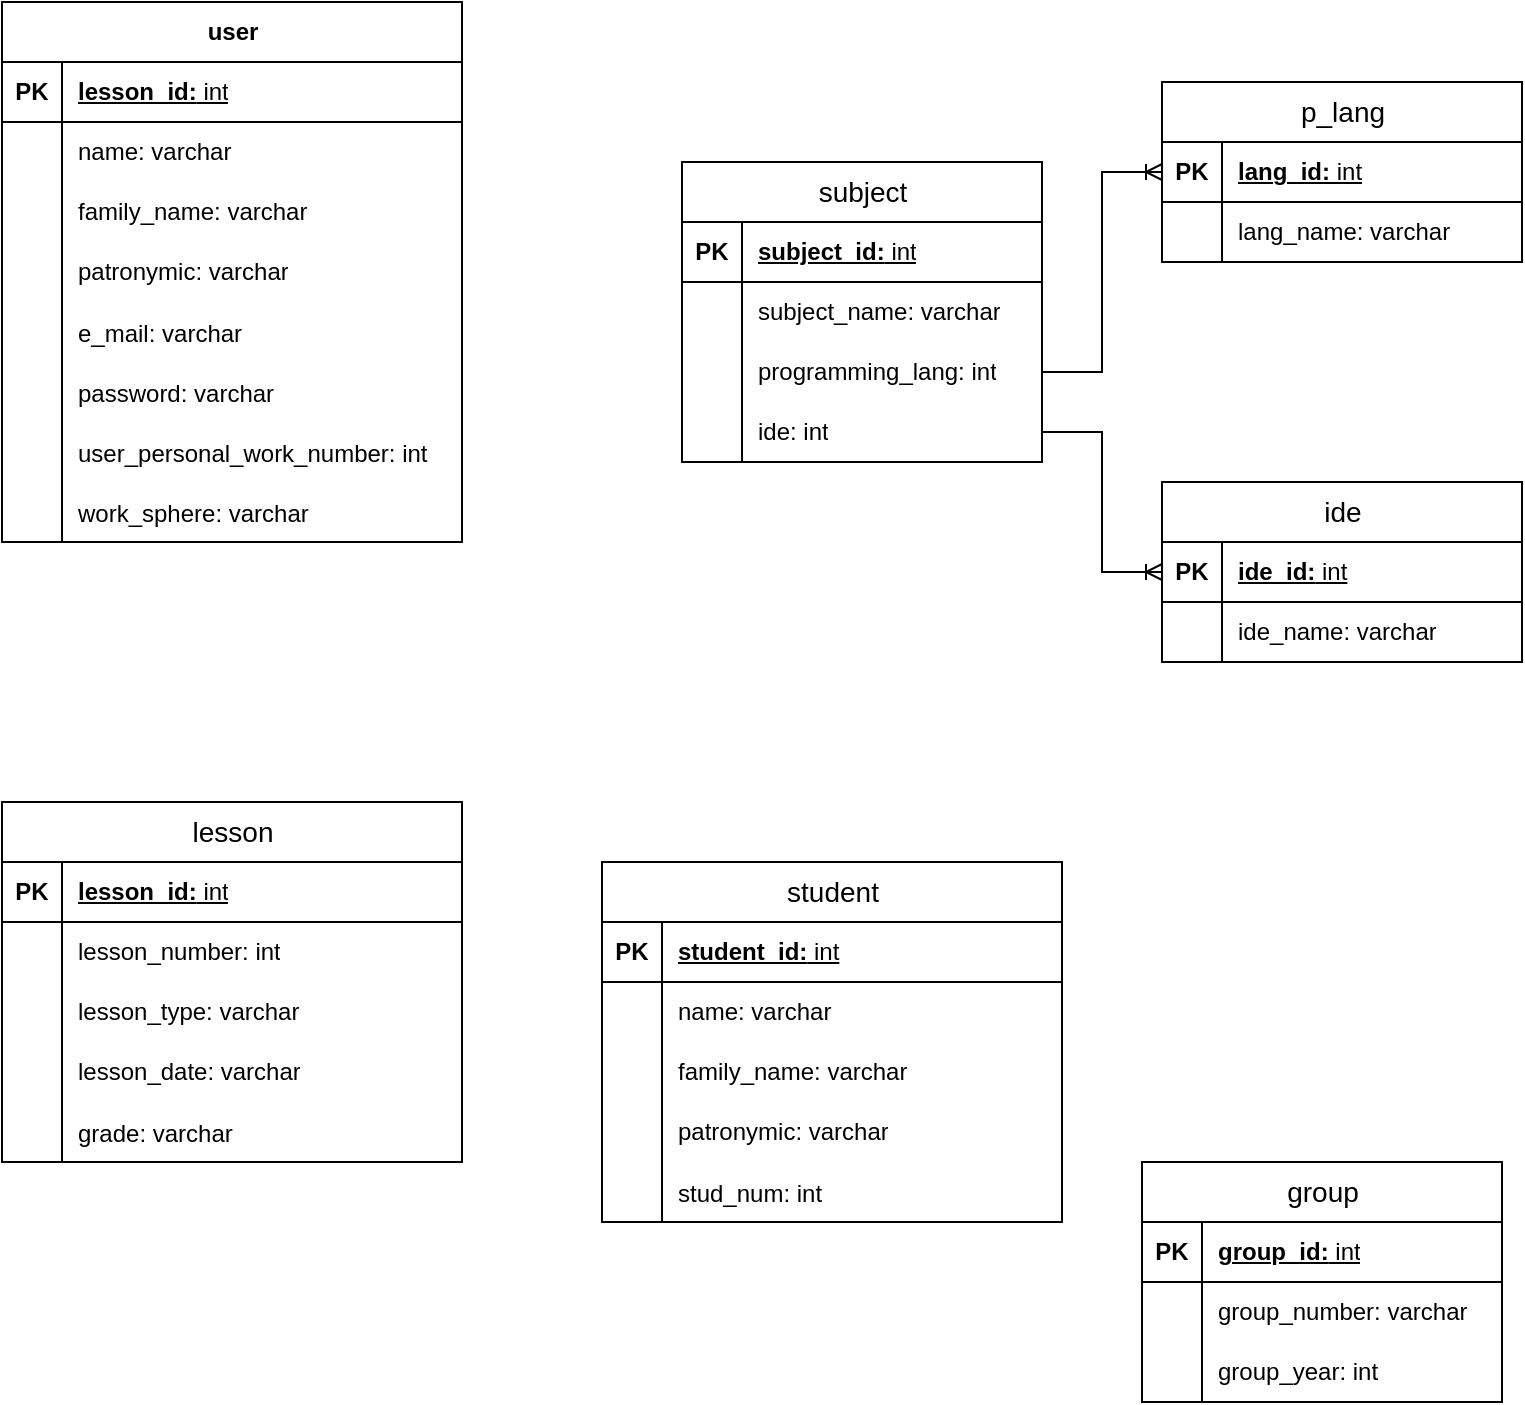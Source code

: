 <mxfile version="24.0.1" type="github">
  <diagram name="Страница — 1" id="qgbSFmbBmmUbS6zOG3lB">
    <mxGraphModel dx="1426" dy="793" grid="1" gridSize="10" guides="1" tooltips="1" connect="1" arrows="1" fold="1" page="1" pageScale="1" pageWidth="827" pageHeight="1169" math="0" shadow="0">
      <root>
        <mxCell id="0" />
        <mxCell id="1" parent="0" />
        <mxCell id="FLi0dFL7LAgXSfLZFpnG-70" value="" style="edgeStyle=entityRelationEdgeStyle;fontSize=12;html=1;endArrow=ERoneToMany;rounded=0;" edge="1" parent="1" source="FLi0dFL7LAgXSfLZFpnG-113" target="FLi0dFL7LAgXSfLZFpnG-129">
          <mxGeometry width="100" height="100" relative="1" as="geometry">
            <mxPoint x="630" y="940" as="sourcePoint" />
            <mxPoint x="716" y="985" as="targetPoint" />
            <Array as="points">
              <mxPoint x="636" y="790" />
            </Array>
          </mxGeometry>
        </mxCell>
        <mxCell id="FLi0dFL7LAgXSfLZFpnG-73" value="" style="edgeStyle=entityRelationEdgeStyle;fontSize=12;html=1;endArrow=ERoneToMany;rounded=0;" edge="1" parent="1" source="FLi0dFL7LAgXSfLZFpnG-110" target="FLi0dFL7LAgXSfLZFpnG-116">
          <mxGeometry width="100" height="100" relative="1" as="geometry">
            <mxPoint x="530" y="850" as="sourcePoint" />
            <mxPoint x="630" y="885" as="targetPoint" />
            <Array as="points">
              <mxPoint x="530" y="650" />
              <mxPoint x="530" y="640" />
            </Array>
          </mxGeometry>
        </mxCell>
        <mxCell id="FLi0dFL7LAgXSfLZFpnG-74" value="user" style="shape=table;startSize=30;container=1;collapsible=1;childLayout=tableLayout;fixedRows=1;rowLines=0;fontStyle=1;align=center;resizeLast=1;html=1;" vertex="1" parent="1">
          <mxGeometry x="40" y="40" width="230" height="270" as="geometry" />
        </mxCell>
        <mxCell id="FLi0dFL7LAgXSfLZFpnG-75" value="" style="shape=tableRow;horizontal=0;startSize=0;swimlaneHead=0;swimlaneBody=0;fillColor=none;collapsible=0;dropTarget=0;points=[[0,0.5],[1,0.5]];portConstraint=eastwest;top=0;left=0;right=0;bottom=1;" vertex="1" parent="FLi0dFL7LAgXSfLZFpnG-74">
          <mxGeometry y="30" width="230" height="30" as="geometry" />
        </mxCell>
        <mxCell id="FLi0dFL7LAgXSfLZFpnG-76" value="PK" style="shape=partialRectangle;connectable=0;fillColor=none;top=0;left=0;bottom=0;right=0;fontStyle=1;overflow=hidden;whiteSpace=wrap;html=1;" vertex="1" parent="FLi0dFL7LAgXSfLZFpnG-75">
          <mxGeometry width="30" height="30" as="geometry">
            <mxRectangle width="30" height="30" as="alternateBounds" />
          </mxGeometry>
        </mxCell>
        <mxCell id="FLi0dFL7LAgXSfLZFpnG-77" value="&lt;div style=&quot;font-weight: 400; text-wrap: nowrap;&quot;&gt;&lt;div&gt;&lt;span style=&quot;font-weight: 700; text-wrap: wrap;&quot;&gt;lesson_id:&lt;/span&gt;&amp;nbsp;int&lt;/div&gt;&lt;/div&gt;" style="shape=partialRectangle;connectable=0;fillColor=none;top=0;left=0;bottom=0;right=0;align=left;spacingLeft=6;fontStyle=5;overflow=hidden;whiteSpace=wrap;html=1;" vertex="1" parent="FLi0dFL7LAgXSfLZFpnG-75">
          <mxGeometry x="30" width="200" height="30" as="geometry">
            <mxRectangle width="200" height="30" as="alternateBounds" />
          </mxGeometry>
        </mxCell>
        <mxCell id="FLi0dFL7LAgXSfLZFpnG-78" value="" style="shape=tableRow;horizontal=0;startSize=0;swimlaneHead=0;swimlaneBody=0;fillColor=none;collapsible=0;dropTarget=0;points=[[0,0.5],[1,0.5]];portConstraint=eastwest;top=0;left=0;right=0;bottom=0;" vertex="1" parent="FLi0dFL7LAgXSfLZFpnG-74">
          <mxGeometry y="60" width="230" height="30" as="geometry" />
        </mxCell>
        <mxCell id="FLi0dFL7LAgXSfLZFpnG-79" value="" style="shape=partialRectangle;connectable=0;fillColor=none;top=0;left=0;bottom=0;right=0;editable=1;overflow=hidden;whiteSpace=wrap;html=1;" vertex="1" parent="FLi0dFL7LAgXSfLZFpnG-78">
          <mxGeometry width="30" height="30" as="geometry">
            <mxRectangle width="30" height="30" as="alternateBounds" />
          </mxGeometry>
        </mxCell>
        <mxCell id="FLi0dFL7LAgXSfLZFpnG-80" value="&lt;div style=&quot;text-wrap: nowrap;&quot;&gt;&lt;span style=&quot;text-wrap: wrap;&quot;&gt;name: varchar&lt;/span&gt;&lt;/div&gt;" style="shape=partialRectangle;connectable=0;fillColor=none;top=0;left=0;bottom=0;right=0;align=left;spacingLeft=6;overflow=hidden;whiteSpace=wrap;html=1;" vertex="1" parent="FLi0dFL7LAgXSfLZFpnG-78">
          <mxGeometry x="30" width="200" height="30" as="geometry">
            <mxRectangle width="200" height="30" as="alternateBounds" />
          </mxGeometry>
        </mxCell>
        <mxCell id="FLi0dFL7LAgXSfLZFpnG-81" value="" style="shape=tableRow;horizontal=0;startSize=0;swimlaneHead=0;swimlaneBody=0;fillColor=none;collapsible=0;dropTarget=0;points=[[0,0.5],[1,0.5]];portConstraint=eastwest;top=0;left=0;right=0;bottom=0;" vertex="1" parent="FLi0dFL7LAgXSfLZFpnG-74">
          <mxGeometry y="90" width="230" height="30" as="geometry" />
        </mxCell>
        <mxCell id="FLi0dFL7LAgXSfLZFpnG-82" value="" style="shape=partialRectangle;connectable=0;fillColor=none;top=0;left=0;bottom=0;right=0;editable=1;overflow=hidden;whiteSpace=wrap;html=1;" vertex="1" parent="FLi0dFL7LAgXSfLZFpnG-81">
          <mxGeometry width="30" height="30" as="geometry">
            <mxRectangle width="30" height="30" as="alternateBounds" />
          </mxGeometry>
        </mxCell>
        <mxCell id="FLi0dFL7LAgXSfLZFpnG-83" value="&lt;div style=&quot;text-wrap: nowrap;&quot;&gt;&lt;span style=&quot;text-wrap: wrap; background-color: initial;&quot;&gt;family_name: varchar&lt;/span&gt;&lt;/div&gt;" style="shape=partialRectangle;connectable=0;fillColor=none;top=0;left=0;bottom=0;right=0;align=left;spacingLeft=6;overflow=hidden;whiteSpace=wrap;html=1;" vertex="1" parent="FLi0dFL7LAgXSfLZFpnG-81">
          <mxGeometry x="30" width="200" height="30" as="geometry">
            <mxRectangle width="200" height="30" as="alternateBounds" />
          </mxGeometry>
        </mxCell>
        <mxCell id="FLi0dFL7LAgXSfLZFpnG-84" value="" style="shape=tableRow;horizontal=0;startSize=0;swimlaneHead=0;swimlaneBody=0;fillColor=none;collapsible=0;dropTarget=0;points=[[0,0.5],[1,0.5]];portConstraint=eastwest;top=0;left=0;right=0;bottom=0;" vertex="1" parent="FLi0dFL7LAgXSfLZFpnG-74">
          <mxGeometry y="120" width="230" height="30" as="geometry" />
        </mxCell>
        <mxCell id="FLi0dFL7LAgXSfLZFpnG-85" value="" style="shape=partialRectangle;connectable=0;fillColor=none;top=0;left=0;bottom=0;right=0;editable=1;overflow=hidden;whiteSpace=wrap;html=1;" vertex="1" parent="FLi0dFL7LAgXSfLZFpnG-84">
          <mxGeometry width="30" height="30" as="geometry">
            <mxRectangle width="30" height="30" as="alternateBounds" />
          </mxGeometry>
        </mxCell>
        <mxCell id="FLi0dFL7LAgXSfLZFpnG-86" value="&lt;div style=&quot;text-wrap: nowrap;&quot;&gt;&lt;span style=&quot;text-wrap: wrap; background-color: initial;&quot;&gt;patronymic: varchar&lt;/span&gt;&lt;/div&gt;" style="shape=partialRectangle;connectable=0;fillColor=none;top=0;left=0;bottom=0;right=0;align=left;spacingLeft=6;overflow=hidden;whiteSpace=wrap;html=1;" vertex="1" parent="FLi0dFL7LAgXSfLZFpnG-84">
          <mxGeometry x="30" width="200" height="30" as="geometry">
            <mxRectangle width="200" height="30" as="alternateBounds" />
          </mxGeometry>
        </mxCell>
        <mxCell id="FLi0dFL7LAgXSfLZFpnG-91" value="" style="shape=tableRow;horizontal=0;startSize=0;swimlaneHead=0;swimlaneBody=0;fillColor=none;collapsible=0;dropTarget=0;points=[[0,0.5],[1,0.5]];portConstraint=eastwest;top=0;left=0;right=0;bottom=0;" vertex="1" parent="FLi0dFL7LAgXSfLZFpnG-74">
          <mxGeometry y="150" width="230" height="30" as="geometry" />
        </mxCell>
        <mxCell id="FLi0dFL7LAgXSfLZFpnG-92" value="" style="shape=partialRectangle;connectable=0;fillColor=none;top=0;left=0;bottom=0;right=0;editable=1;overflow=hidden;" vertex="1" parent="FLi0dFL7LAgXSfLZFpnG-91">
          <mxGeometry width="30" height="30" as="geometry">
            <mxRectangle width="30" height="30" as="alternateBounds" />
          </mxGeometry>
        </mxCell>
        <mxCell id="FLi0dFL7LAgXSfLZFpnG-93" value="e_mail: varchar" style="shape=partialRectangle;connectable=0;fillColor=none;top=0;left=0;bottom=0;right=0;align=left;spacingLeft=6;overflow=hidden;" vertex="1" parent="FLi0dFL7LAgXSfLZFpnG-91">
          <mxGeometry x="30" width="200" height="30" as="geometry">
            <mxRectangle width="200" height="30" as="alternateBounds" />
          </mxGeometry>
        </mxCell>
        <mxCell id="FLi0dFL7LAgXSfLZFpnG-94" value="" style="shape=tableRow;horizontal=0;startSize=0;swimlaneHead=0;swimlaneBody=0;fillColor=none;collapsible=0;dropTarget=0;points=[[0,0.5],[1,0.5]];portConstraint=eastwest;top=0;left=0;right=0;bottom=0;" vertex="1" parent="FLi0dFL7LAgXSfLZFpnG-74">
          <mxGeometry y="180" width="230" height="30" as="geometry" />
        </mxCell>
        <mxCell id="FLi0dFL7LAgXSfLZFpnG-95" value="" style="shape=partialRectangle;connectable=0;fillColor=none;top=0;left=0;bottom=0;right=0;editable=1;overflow=hidden;" vertex="1" parent="FLi0dFL7LAgXSfLZFpnG-94">
          <mxGeometry width="30" height="30" as="geometry">
            <mxRectangle width="30" height="30" as="alternateBounds" />
          </mxGeometry>
        </mxCell>
        <mxCell id="FLi0dFL7LAgXSfLZFpnG-96" value="password: varchar" style="shape=partialRectangle;connectable=0;fillColor=none;top=0;left=0;bottom=0;right=0;align=left;spacingLeft=6;overflow=hidden;" vertex="1" parent="FLi0dFL7LAgXSfLZFpnG-94">
          <mxGeometry x="30" width="200" height="30" as="geometry">
            <mxRectangle width="200" height="30" as="alternateBounds" />
          </mxGeometry>
        </mxCell>
        <mxCell id="FLi0dFL7LAgXSfLZFpnG-97" value="" style="shape=tableRow;horizontal=0;startSize=0;swimlaneHead=0;swimlaneBody=0;fillColor=none;collapsible=0;dropTarget=0;points=[[0,0.5],[1,0.5]];portConstraint=eastwest;top=0;left=0;right=0;bottom=0;" vertex="1" parent="FLi0dFL7LAgXSfLZFpnG-74">
          <mxGeometry y="210" width="230" height="30" as="geometry" />
        </mxCell>
        <mxCell id="FLi0dFL7LAgXSfLZFpnG-98" value="" style="shape=partialRectangle;connectable=0;fillColor=none;top=0;left=0;bottom=0;right=0;editable=1;overflow=hidden;" vertex="1" parent="FLi0dFL7LAgXSfLZFpnG-97">
          <mxGeometry width="30" height="30" as="geometry">
            <mxRectangle width="30" height="30" as="alternateBounds" />
          </mxGeometry>
        </mxCell>
        <mxCell id="FLi0dFL7LAgXSfLZFpnG-99" value="user_personal_work_number: int" style="shape=partialRectangle;connectable=0;fillColor=none;top=0;left=0;bottom=0;right=0;align=left;spacingLeft=6;overflow=hidden;" vertex="1" parent="FLi0dFL7LAgXSfLZFpnG-97">
          <mxGeometry x="30" width="200" height="30" as="geometry">
            <mxRectangle width="200" height="30" as="alternateBounds" />
          </mxGeometry>
        </mxCell>
        <mxCell id="FLi0dFL7LAgXSfLZFpnG-100" value="" style="shape=tableRow;horizontal=0;startSize=0;swimlaneHead=0;swimlaneBody=0;fillColor=none;collapsible=0;dropTarget=0;points=[[0,0.5],[1,0.5]];portConstraint=eastwest;top=0;left=0;right=0;bottom=0;" vertex="1" parent="FLi0dFL7LAgXSfLZFpnG-74">
          <mxGeometry y="240" width="230" height="30" as="geometry" />
        </mxCell>
        <mxCell id="FLi0dFL7LAgXSfLZFpnG-101" value="" style="shape=partialRectangle;connectable=0;fillColor=none;top=0;left=0;bottom=0;right=0;editable=1;overflow=hidden;" vertex="1" parent="FLi0dFL7LAgXSfLZFpnG-100">
          <mxGeometry width="30" height="30" as="geometry">
            <mxRectangle width="30" height="30" as="alternateBounds" />
          </mxGeometry>
        </mxCell>
        <mxCell id="FLi0dFL7LAgXSfLZFpnG-102" value="work_sphere: varchar" style="shape=partialRectangle;connectable=0;fillColor=none;top=0;left=0;bottom=0;right=0;align=left;spacingLeft=6;overflow=hidden;" vertex="1" parent="FLi0dFL7LAgXSfLZFpnG-100">
          <mxGeometry x="30" width="200" height="30" as="geometry">
            <mxRectangle width="200" height="30" as="alternateBounds" />
          </mxGeometry>
        </mxCell>
        <mxCell id="FLi0dFL7LAgXSfLZFpnG-103" value="&lt;span style=&quot;font-size: 14px; font-weight: 400; text-wrap: wrap;&quot;&gt;subject&lt;/span&gt;" style="shape=table;startSize=30;container=1;collapsible=1;childLayout=tableLayout;fixedRows=1;rowLines=0;fontStyle=1;align=center;resizeLast=1;html=1;" vertex="1" parent="1">
          <mxGeometry x="380" y="120" width="180" height="150" as="geometry" />
        </mxCell>
        <mxCell id="FLi0dFL7LAgXSfLZFpnG-104" value="" style="shape=tableRow;horizontal=0;startSize=0;swimlaneHead=0;swimlaneBody=0;fillColor=none;collapsible=0;dropTarget=0;points=[[0,0.5],[1,0.5]];portConstraint=eastwest;top=0;left=0;right=0;bottom=1;" vertex="1" parent="FLi0dFL7LAgXSfLZFpnG-103">
          <mxGeometry y="30" width="180" height="30" as="geometry" />
        </mxCell>
        <mxCell id="FLi0dFL7LAgXSfLZFpnG-105" value="PK" style="shape=partialRectangle;connectable=0;fillColor=none;top=0;left=0;bottom=0;right=0;fontStyle=1;overflow=hidden;whiteSpace=wrap;html=1;" vertex="1" parent="FLi0dFL7LAgXSfLZFpnG-104">
          <mxGeometry width="30" height="30" as="geometry">
            <mxRectangle width="30" height="30" as="alternateBounds" />
          </mxGeometry>
        </mxCell>
        <mxCell id="FLi0dFL7LAgXSfLZFpnG-106" value="&lt;div style=&quot;font-weight: 400; text-wrap: nowrap;&quot;&gt;&lt;span style=&quot;font-weight: 700; text-wrap: wrap;&quot;&gt;subject_id:&lt;/span&gt;&amp;nbsp;int&lt;/div&gt;" style="shape=partialRectangle;connectable=0;fillColor=none;top=0;left=0;bottom=0;right=0;align=left;spacingLeft=6;fontStyle=5;overflow=hidden;whiteSpace=wrap;html=1;" vertex="1" parent="FLi0dFL7LAgXSfLZFpnG-104">
          <mxGeometry x="30" width="150" height="30" as="geometry">
            <mxRectangle width="150" height="30" as="alternateBounds" />
          </mxGeometry>
        </mxCell>
        <mxCell id="FLi0dFL7LAgXSfLZFpnG-107" value="" style="shape=tableRow;horizontal=0;startSize=0;swimlaneHead=0;swimlaneBody=0;fillColor=none;collapsible=0;dropTarget=0;points=[[0,0.5],[1,0.5]];portConstraint=eastwest;top=0;left=0;right=0;bottom=0;" vertex="1" parent="FLi0dFL7LAgXSfLZFpnG-103">
          <mxGeometry y="60" width="180" height="30" as="geometry" />
        </mxCell>
        <mxCell id="FLi0dFL7LAgXSfLZFpnG-108" value="" style="shape=partialRectangle;connectable=0;fillColor=none;top=0;left=0;bottom=0;right=0;editable=1;overflow=hidden;whiteSpace=wrap;html=1;" vertex="1" parent="FLi0dFL7LAgXSfLZFpnG-107">
          <mxGeometry width="30" height="30" as="geometry">
            <mxRectangle width="30" height="30" as="alternateBounds" />
          </mxGeometry>
        </mxCell>
        <mxCell id="FLi0dFL7LAgXSfLZFpnG-109" value="&lt;div style=&quot;text-wrap: nowrap; text-align: justify;&quot;&gt;&lt;div style=&quot;text-align: left;&quot;&gt;&lt;span style=&quot;text-align: center; background-color: initial;&quot;&gt;subject_name: varchar&lt;/span&gt;&lt;/div&gt;&lt;/div&gt;" style="shape=partialRectangle;connectable=0;fillColor=none;top=0;left=0;bottom=0;right=0;align=left;spacingLeft=6;overflow=hidden;whiteSpace=wrap;html=1;" vertex="1" parent="FLi0dFL7LAgXSfLZFpnG-107">
          <mxGeometry x="30" width="150" height="30" as="geometry">
            <mxRectangle width="150" height="30" as="alternateBounds" />
          </mxGeometry>
        </mxCell>
        <mxCell id="FLi0dFL7LAgXSfLZFpnG-110" value="" style="shape=tableRow;horizontal=0;startSize=0;swimlaneHead=0;swimlaneBody=0;fillColor=none;collapsible=0;dropTarget=0;points=[[0,0.5],[1,0.5]];portConstraint=eastwest;top=0;left=0;right=0;bottom=0;" vertex="1" parent="FLi0dFL7LAgXSfLZFpnG-103">
          <mxGeometry y="90" width="180" height="30" as="geometry" />
        </mxCell>
        <mxCell id="FLi0dFL7LAgXSfLZFpnG-111" value="" style="shape=partialRectangle;connectable=0;fillColor=none;top=0;left=0;bottom=0;right=0;editable=1;overflow=hidden;whiteSpace=wrap;html=1;" vertex="1" parent="FLi0dFL7LAgXSfLZFpnG-110">
          <mxGeometry width="30" height="30" as="geometry">
            <mxRectangle width="30" height="30" as="alternateBounds" />
          </mxGeometry>
        </mxCell>
        <mxCell id="FLi0dFL7LAgXSfLZFpnG-112" value="&lt;div style=&quot;text-wrap: nowrap; text-align: justify;&quot;&gt;programming_lang: int&lt;/div&gt;" style="shape=partialRectangle;connectable=0;fillColor=none;top=0;left=0;bottom=0;right=0;align=left;spacingLeft=6;overflow=hidden;whiteSpace=wrap;html=1;" vertex="1" parent="FLi0dFL7LAgXSfLZFpnG-110">
          <mxGeometry x="30" width="150" height="30" as="geometry">
            <mxRectangle width="150" height="30" as="alternateBounds" />
          </mxGeometry>
        </mxCell>
        <mxCell id="FLi0dFL7LAgXSfLZFpnG-113" value="" style="shape=tableRow;horizontal=0;startSize=0;swimlaneHead=0;swimlaneBody=0;fillColor=none;collapsible=0;dropTarget=0;points=[[0,0.5],[1,0.5]];portConstraint=eastwest;top=0;left=0;right=0;bottom=0;" vertex="1" parent="FLi0dFL7LAgXSfLZFpnG-103">
          <mxGeometry y="120" width="180" height="30" as="geometry" />
        </mxCell>
        <mxCell id="FLi0dFL7LAgXSfLZFpnG-114" value="" style="shape=partialRectangle;connectable=0;fillColor=none;top=0;left=0;bottom=0;right=0;editable=1;overflow=hidden;whiteSpace=wrap;html=1;" vertex="1" parent="FLi0dFL7LAgXSfLZFpnG-113">
          <mxGeometry width="30" height="30" as="geometry">
            <mxRectangle width="30" height="30" as="alternateBounds" />
          </mxGeometry>
        </mxCell>
        <mxCell id="FLi0dFL7LAgXSfLZFpnG-115" value="&lt;span style=&quot;text-align: justify; text-wrap: nowrap;&quot;&gt;ide: int&lt;/span&gt;" style="shape=partialRectangle;connectable=0;fillColor=none;top=0;left=0;bottom=0;right=0;align=left;spacingLeft=6;overflow=hidden;whiteSpace=wrap;html=1;" vertex="1" parent="FLi0dFL7LAgXSfLZFpnG-113">
          <mxGeometry x="30" width="150" height="30" as="geometry">
            <mxRectangle width="150" height="30" as="alternateBounds" />
          </mxGeometry>
        </mxCell>
        <mxCell id="FLi0dFL7LAgXSfLZFpnG-116" value="&lt;span style=&quot;font-size: 14px; font-weight: 400; text-wrap: wrap;&quot;&gt;p_lang&lt;/span&gt;" style="shape=table;startSize=30;container=1;collapsible=1;childLayout=tableLayout;fixedRows=1;rowLines=0;fontStyle=1;align=center;resizeLast=1;html=1;" vertex="1" parent="1">
          <mxGeometry x="620" y="80" width="180" height="90" as="geometry" />
        </mxCell>
        <mxCell id="FLi0dFL7LAgXSfLZFpnG-117" value="" style="shape=tableRow;horizontal=0;startSize=0;swimlaneHead=0;swimlaneBody=0;fillColor=none;collapsible=0;dropTarget=0;points=[[0,0.5],[1,0.5]];portConstraint=eastwest;top=0;left=0;right=0;bottom=1;" vertex="1" parent="FLi0dFL7LAgXSfLZFpnG-116">
          <mxGeometry y="30" width="180" height="30" as="geometry" />
        </mxCell>
        <mxCell id="FLi0dFL7LAgXSfLZFpnG-118" value="PK" style="shape=partialRectangle;connectable=0;fillColor=none;top=0;left=0;bottom=0;right=0;fontStyle=1;overflow=hidden;whiteSpace=wrap;html=1;" vertex="1" parent="FLi0dFL7LAgXSfLZFpnG-117">
          <mxGeometry width="30" height="30" as="geometry">
            <mxRectangle width="30" height="30" as="alternateBounds" />
          </mxGeometry>
        </mxCell>
        <mxCell id="FLi0dFL7LAgXSfLZFpnG-119" value="&lt;div style=&quot;font-weight: 400; text-wrap: nowrap;&quot;&gt;&lt;div style=&quot;text-align: justify;&quot;&gt;&lt;div style=&quot;text-align: left;&quot;&gt;&lt;span style=&quot;font-weight: 700; text-wrap: wrap;&quot;&gt;lang_id:&lt;/span&gt;&amp;nbsp;int&lt;/div&gt;&lt;/div&gt;&lt;/div&gt;" style="shape=partialRectangle;connectable=0;fillColor=none;top=0;left=0;bottom=0;right=0;align=left;spacingLeft=6;fontStyle=5;overflow=hidden;whiteSpace=wrap;html=1;" vertex="1" parent="FLi0dFL7LAgXSfLZFpnG-117">
          <mxGeometry x="30" width="150" height="30" as="geometry">
            <mxRectangle width="150" height="30" as="alternateBounds" />
          </mxGeometry>
        </mxCell>
        <mxCell id="FLi0dFL7LAgXSfLZFpnG-120" value="" style="shape=tableRow;horizontal=0;startSize=0;swimlaneHead=0;swimlaneBody=0;fillColor=none;collapsible=0;dropTarget=0;points=[[0,0.5],[1,0.5]];portConstraint=eastwest;top=0;left=0;right=0;bottom=0;" vertex="1" parent="FLi0dFL7LAgXSfLZFpnG-116">
          <mxGeometry y="60" width="180" height="30" as="geometry" />
        </mxCell>
        <mxCell id="FLi0dFL7LAgXSfLZFpnG-121" value="" style="shape=partialRectangle;connectable=0;fillColor=none;top=0;left=0;bottom=0;right=0;editable=1;overflow=hidden;whiteSpace=wrap;html=1;" vertex="1" parent="FLi0dFL7LAgXSfLZFpnG-120">
          <mxGeometry width="30" height="30" as="geometry">
            <mxRectangle width="30" height="30" as="alternateBounds" />
          </mxGeometry>
        </mxCell>
        <mxCell id="FLi0dFL7LAgXSfLZFpnG-122" value="&lt;div style=&quot;text-wrap: nowrap; text-align: justify;&quot;&gt;&lt;div style=&quot;text-align: left;&quot;&gt;&lt;span style=&quot;text-align: justify;&quot;&gt;lang_name: varchar&lt;/span&gt;&lt;br&gt;&lt;/div&gt;&lt;/div&gt;" style="shape=partialRectangle;connectable=0;fillColor=none;top=0;left=0;bottom=0;right=0;align=left;spacingLeft=6;overflow=hidden;whiteSpace=wrap;html=1;" vertex="1" parent="FLi0dFL7LAgXSfLZFpnG-120">
          <mxGeometry x="30" width="150" height="30" as="geometry">
            <mxRectangle width="150" height="30" as="alternateBounds" />
          </mxGeometry>
        </mxCell>
        <mxCell id="FLi0dFL7LAgXSfLZFpnG-129" value="&lt;span style=&quot;font-size: 14px; font-weight: 400; text-wrap: wrap;&quot;&gt;ide&lt;/span&gt;" style="shape=table;startSize=30;container=1;collapsible=1;childLayout=tableLayout;fixedRows=1;rowLines=0;fontStyle=1;align=center;resizeLast=1;html=1;" vertex="1" parent="1">
          <mxGeometry x="620" y="280" width="180" height="90" as="geometry" />
        </mxCell>
        <mxCell id="FLi0dFL7LAgXSfLZFpnG-130" value="" style="shape=tableRow;horizontal=0;startSize=0;swimlaneHead=0;swimlaneBody=0;fillColor=none;collapsible=0;dropTarget=0;points=[[0,0.5],[1,0.5]];portConstraint=eastwest;top=0;left=0;right=0;bottom=1;" vertex="1" parent="FLi0dFL7LAgXSfLZFpnG-129">
          <mxGeometry y="30" width="180" height="30" as="geometry" />
        </mxCell>
        <mxCell id="FLi0dFL7LAgXSfLZFpnG-131" value="PK" style="shape=partialRectangle;connectable=0;fillColor=none;top=0;left=0;bottom=0;right=0;fontStyle=1;overflow=hidden;whiteSpace=wrap;html=1;" vertex="1" parent="FLi0dFL7LAgXSfLZFpnG-130">
          <mxGeometry width="30" height="30" as="geometry">
            <mxRectangle width="30" height="30" as="alternateBounds" />
          </mxGeometry>
        </mxCell>
        <mxCell id="FLi0dFL7LAgXSfLZFpnG-132" value="&lt;div style=&quot;font-weight: 400; text-wrap: nowrap;&quot;&gt;&lt;div style=&quot;text-align: justify;&quot;&gt;&lt;div style=&quot;text-align: left;&quot;&gt;&lt;span style=&quot;font-weight: 700; text-wrap: wrap;&quot;&gt;ide_id:&lt;/span&gt;&amp;nbsp;int&lt;/div&gt;&lt;/div&gt;&lt;/div&gt;" style="shape=partialRectangle;connectable=0;fillColor=none;top=0;left=0;bottom=0;right=0;align=left;spacingLeft=6;fontStyle=5;overflow=hidden;whiteSpace=wrap;html=1;" vertex="1" parent="FLi0dFL7LAgXSfLZFpnG-130">
          <mxGeometry x="30" width="150" height="30" as="geometry">
            <mxRectangle width="150" height="30" as="alternateBounds" />
          </mxGeometry>
        </mxCell>
        <mxCell id="FLi0dFL7LAgXSfLZFpnG-133" value="" style="shape=tableRow;horizontal=0;startSize=0;swimlaneHead=0;swimlaneBody=0;fillColor=none;collapsible=0;dropTarget=0;points=[[0,0.5],[1,0.5]];portConstraint=eastwest;top=0;left=0;right=0;bottom=0;" vertex="1" parent="FLi0dFL7LAgXSfLZFpnG-129">
          <mxGeometry y="60" width="180" height="30" as="geometry" />
        </mxCell>
        <mxCell id="FLi0dFL7LAgXSfLZFpnG-134" value="" style="shape=partialRectangle;connectable=0;fillColor=none;top=0;left=0;bottom=0;right=0;editable=1;overflow=hidden;whiteSpace=wrap;html=1;" vertex="1" parent="FLi0dFL7LAgXSfLZFpnG-133">
          <mxGeometry width="30" height="30" as="geometry">
            <mxRectangle width="30" height="30" as="alternateBounds" />
          </mxGeometry>
        </mxCell>
        <mxCell id="FLi0dFL7LAgXSfLZFpnG-135" value="&lt;div style=&quot;text-wrap: nowrap; text-align: justify;&quot;&gt;&lt;div style=&quot;text-align: left;&quot;&gt;&lt;span style=&quot;text-align: justify;&quot;&gt;ide_name: varchar&lt;/span&gt;&lt;br&gt;&lt;/div&gt;&lt;/div&gt;" style="shape=partialRectangle;connectable=0;fillColor=none;top=0;left=0;bottom=0;right=0;align=left;spacingLeft=6;overflow=hidden;whiteSpace=wrap;html=1;" vertex="1" parent="FLi0dFL7LAgXSfLZFpnG-133">
          <mxGeometry x="30" width="150" height="30" as="geometry">
            <mxRectangle width="150" height="30" as="alternateBounds" />
          </mxGeometry>
        </mxCell>
        <mxCell id="FLi0dFL7LAgXSfLZFpnG-136" value="&lt;span style=&quot;font-size: 14px; font-weight: 400; text-wrap: wrap;&quot;&gt;group&lt;/span&gt;" style="shape=table;startSize=30;container=1;collapsible=1;childLayout=tableLayout;fixedRows=1;rowLines=0;fontStyle=1;align=center;resizeLast=1;html=1;" vertex="1" parent="1">
          <mxGeometry x="610" y="620" width="180" height="120" as="geometry" />
        </mxCell>
        <mxCell id="FLi0dFL7LAgXSfLZFpnG-137" value="" style="shape=tableRow;horizontal=0;startSize=0;swimlaneHead=0;swimlaneBody=0;fillColor=none;collapsible=0;dropTarget=0;points=[[0,0.5],[1,0.5]];portConstraint=eastwest;top=0;left=0;right=0;bottom=1;" vertex="1" parent="FLi0dFL7LAgXSfLZFpnG-136">
          <mxGeometry y="30" width="180" height="30" as="geometry" />
        </mxCell>
        <mxCell id="FLi0dFL7LAgXSfLZFpnG-138" value="PK" style="shape=partialRectangle;connectable=0;fillColor=none;top=0;left=0;bottom=0;right=0;fontStyle=1;overflow=hidden;whiteSpace=wrap;html=1;" vertex="1" parent="FLi0dFL7LAgXSfLZFpnG-137">
          <mxGeometry width="30" height="30" as="geometry">
            <mxRectangle width="30" height="30" as="alternateBounds" />
          </mxGeometry>
        </mxCell>
        <mxCell id="FLi0dFL7LAgXSfLZFpnG-139" value="&lt;div style=&quot;font-weight: 400; text-wrap: nowrap;&quot;&gt;&lt;div&gt;&lt;span style=&quot;font-weight: 700; text-wrap: wrap;&quot;&gt;group_id:&lt;/span&gt;&amp;nbsp;int&lt;/div&gt;&lt;/div&gt;" style="shape=partialRectangle;connectable=0;fillColor=none;top=0;left=0;bottom=0;right=0;align=left;spacingLeft=6;fontStyle=5;overflow=hidden;whiteSpace=wrap;html=1;" vertex="1" parent="FLi0dFL7LAgXSfLZFpnG-137">
          <mxGeometry x="30" width="150" height="30" as="geometry">
            <mxRectangle width="150" height="30" as="alternateBounds" />
          </mxGeometry>
        </mxCell>
        <mxCell id="FLi0dFL7LAgXSfLZFpnG-140" value="" style="shape=tableRow;horizontal=0;startSize=0;swimlaneHead=0;swimlaneBody=0;fillColor=none;collapsible=0;dropTarget=0;points=[[0,0.5],[1,0.5]];portConstraint=eastwest;top=0;left=0;right=0;bottom=0;" vertex="1" parent="FLi0dFL7LAgXSfLZFpnG-136">
          <mxGeometry y="60" width="180" height="30" as="geometry" />
        </mxCell>
        <mxCell id="FLi0dFL7LAgXSfLZFpnG-141" value="" style="shape=partialRectangle;connectable=0;fillColor=none;top=0;left=0;bottom=0;right=0;editable=1;overflow=hidden;whiteSpace=wrap;html=1;" vertex="1" parent="FLi0dFL7LAgXSfLZFpnG-140">
          <mxGeometry width="30" height="30" as="geometry">
            <mxRectangle width="30" height="30" as="alternateBounds" />
          </mxGeometry>
        </mxCell>
        <mxCell id="FLi0dFL7LAgXSfLZFpnG-142" value="&lt;div style=&quot;text-wrap: nowrap; text-align: justify;&quot;&gt;&lt;div style=&quot;text-align: left;&quot;&gt;&lt;div&gt;&lt;span style=&quot;background-color: initial;&quot;&gt;group_number: varchar&lt;/span&gt;&lt;br&gt;&lt;/div&gt;&lt;/div&gt;&lt;/div&gt;" style="shape=partialRectangle;connectable=0;fillColor=none;top=0;left=0;bottom=0;right=0;align=left;spacingLeft=6;overflow=hidden;whiteSpace=wrap;html=1;" vertex="1" parent="FLi0dFL7LAgXSfLZFpnG-140">
          <mxGeometry x="30" width="150" height="30" as="geometry">
            <mxRectangle width="150" height="30" as="alternateBounds" />
          </mxGeometry>
        </mxCell>
        <mxCell id="FLi0dFL7LAgXSfLZFpnG-143" value="" style="shape=tableRow;horizontal=0;startSize=0;swimlaneHead=0;swimlaneBody=0;fillColor=none;collapsible=0;dropTarget=0;points=[[0,0.5],[1,0.5]];portConstraint=eastwest;top=0;left=0;right=0;bottom=0;" vertex="1" parent="FLi0dFL7LAgXSfLZFpnG-136">
          <mxGeometry y="90" width="180" height="30" as="geometry" />
        </mxCell>
        <mxCell id="FLi0dFL7LAgXSfLZFpnG-144" value="" style="shape=partialRectangle;connectable=0;fillColor=none;top=0;left=0;bottom=0;right=0;editable=1;overflow=hidden;whiteSpace=wrap;html=1;" vertex="1" parent="FLi0dFL7LAgXSfLZFpnG-143">
          <mxGeometry width="30" height="30" as="geometry">
            <mxRectangle width="30" height="30" as="alternateBounds" />
          </mxGeometry>
        </mxCell>
        <mxCell id="FLi0dFL7LAgXSfLZFpnG-145" value="&lt;div style=&quot;text-wrap: nowrap; text-align: justify;&quot;&gt;&lt;span style=&quot;text-align: left;&quot;&gt;group_year: int&lt;/span&gt;&lt;br&gt;&lt;/div&gt;" style="shape=partialRectangle;connectable=0;fillColor=none;top=0;left=0;bottom=0;right=0;align=left;spacingLeft=6;overflow=hidden;whiteSpace=wrap;html=1;" vertex="1" parent="FLi0dFL7LAgXSfLZFpnG-143">
          <mxGeometry x="30" width="150" height="30" as="geometry">
            <mxRectangle width="150" height="30" as="alternateBounds" />
          </mxGeometry>
        </mxCell>
        <mxCell id="FLi0dFL7LAgXSfLZFpnG-149" value="&lt;span style=&quot;font-size: 14px; font-weight: 400; text-wrap: wrap;&quot;&gt;student&lt;/span&gt;" style="shape=table;startSize=30;container=1;collapsible=1;childLayout=tableLayout;fixedRows=1;rowLines=0;fontStyle=1;align=center;resizeLast=1;html=1;" vertex="1" parent="1">
          <mxGeometry x="340" y="470" width="230" height="180" as="geometry" />
        </mxCell>
        <mxCell id="FLi0dFL7LAgXSfLZFpnG-150" value="" style="shape=tableRow;horizontal=0;startSize=0;swimlaneHead=0;swimlaneBody=0;fillColor=none;collapsible=0;dropTarget=0;points=[[0,0.5],[1,0.5]];portConstraint=eastwest;top=0;left=0;right=0;bottom=1;" vertex="1" parent="FLi0dFL7LAgXSfLZFpnG-149">
          <mxGeometry y="30" width="230" height="30" as="geometry" />
        </mxCell>
        <mxCell id="FLi0dFL7LAgXSfLZFpnG-151" value="PK" style="shape=partialRectangle;connectable=0;fillColor=none;top=0;left=0;bottom=0;right=0;fontStyle=1;overflow=hidden;whiteSpace=wrap;html=1;" vertex="1" parent="FLi0dFL7LAgXSfLZFpnG-150">
          <mxGeometry width="30" height="30" as="geometry">
            <mxRectangle width="30" height="30" as="alternateBounds" />
          </mxGeometry>
        </mxCell>
        <mxCell id="FLi0dFL7LAgXSfLZFpnG-152" value="&lt;div style=&quot;font-weight: 400; text-wrap: nowrap;&quot;&gt;&lt;div&gt;&lt;span style=&quot;font-weight: 700; text-wrap: wrap;&quot;&gt;student_id:&lt;/span&gt;&amp;nbsp;int&lt;/div&gt;&lt;/div&gt;" style="shape=partialRectangle;connectable=0;fillColor=none;top=0;left=0;bottom=0;right=0;align=left;spacingLeft=6;fontStyle=5;overflow=hidden;whiteSpace=wrap;html=1;" vertex="1" parent="FLi0dFL7LAgXSfLZFpnG-150">
          <mxGeometry x="30" width="200" height="30" as="geometry">
            <mxRectangle width="200" height="30" as="alternateBounds" />
          </mxGeometry>
        </mxCell>
        <mxCell id="FLi0dFL7LAgXSfLZFpnG-153" value="" style="shape=tableRow;horizontal=0;startSize=0;swimlaneHead=0;swimlaneBody=0;fillColor=none;collapsible=0;dropTarget=0;points=[[0,0.5],[1,0.5]];portConstraint=eastwest;top=0;left=0;right=0;bottom=0;" vertex="1" parent="FLi0dFL7LAgXSfLZFpnG-149">
          <mxGeometry y="60" width="230" height="30" as="geometry" />
        </mxCell>
        <mxCell id="FLi0dFL7LAgXSfLZFpnG-154" value="" style="shape=partialRectangle;connectable=0;fillColor=none;top=0;left=0;bottom=0;right=0;editable=1;overflow=hidden;whiteSpace=wrap;html=1;" vertex="1" parent="FLi0dFL7LAgXSfLZFpnG-153">
          <mxGeometry width="30" height="30" as="geometry">
            <mxRectangle width="30" height="30" as="alternateBounds" />
          </mxGeometry>
        </mxCell>
        <mxCell id="FLi0dFL7LAgXSfLZFpnG-155" value="&lt;div style=&quot;text-wrap: nowrap;&quot;&gt;&lt;span style=&quot;text-wrap: wrap;&quot;&gt;name: varchar&lt;/span&gt;&lt;/div&gt;" style="shape=partialRectangle;connectable=0;fillColor=none;top=0;left=0;bottom=0;right=0;align=left;spacingLeft=6;overflow=hidden;whiteSpace=wrap;html=1;" vertex="1" parent="FLi0dFL7LAgXSfLZFpnG-153">
          <mxGeometry x="30" width="200" height="30" as="geometry">
            <mxRectangle width="200" height="30" as="alternateBounds" />
          </mxGeometry>
        </mxCell>
        <mxCell id="FLi0dFL7LAgXSfLZFpnG-156" value="" style="shape=tableRow;horizontal=0;startSize=0;swimlaneHead=0;swimlaneBody=0;fillColor=none;collapsible=0;dropTarget=0;points=[[0,0.5],[1,0.5]];portConstraint=eastwest;top=0;left=0;right=0;bottom=0;" vertex="1" parent="FLi0dFL7LAgXSfLZFpnG-149">
          <mxGeometry y="90" width="230" height="30" as="geometry" />
        </mxCell>
        <mxCell id="FLi0dFL7LAgXSfLZFpnG-157" value="" style="shape=partialRectangle;connectable=0;fillColor=none;top=0;left=0;bottom=0;right=0;editable=1;overflow=hidden;whiteSpace=wrap;html=1;" vertex="1" parent="FLi0dFL7LAgXSfLZFpnG-156">
          <mxGeometry width="30" height="30" as="geometry">
            <mxRectangle width="30" height="30" as="alternateBounds" />
          </mxGeometry>
        </mxCell>
        <mxCell id="FLi0dFL7LAgXSfLZFpnG-158" value="&lt;div style=&quot;text-wrap: nowrap;&quot;&gt;&lt;span style=&quot;text-wrap: wrap; background-color: initial;&quot;&gt;family_name: varchar&lt;/span&gt;&lt;/div&gt;" style="shape=partialRectangle;connectable=0;fillColor=none;top=0;left=0;bottom=0;right=0;align=left;spacingLeft=6;overflow=hidden;whiteSpace=wrap;html=1;" vertex="1" parent="FLi0dFL7LAgXSfLZFpnG-156">
          <mxGeometry x="30" width="200" height="30" as="geometry">
            <mxRectangle width="200" height="30" as="alternateBounds" />
          </mxGeometry>
        </mxCell>
        <mxCell id="FLi0dFL7LAgXSfLZFpnG-159" value="" style="shape=tableRow;horizontal=0;startSize=0;swimlaneHead=0;swimlaneBody=0;fillColor=none;collapsible=0;dropTarget=0;points=[[0,0.5],[1,0.5]];portConstraint=eastwest;top=0;left=0;right=0;bottom=0;" vertex="1" parent="FLi0dFL7LAgXSfLZFpnG-149">
          <mxGeometry y="120" width="230" height="30" as="geometry" />
        </mxCell>
        <mxCell id="FLi0dFL7LAgXSfLZFpnG-160" value="" style="shape=partialRectangle;connectable=0;fillColor=none;top=0;left=0;bottom=0;right=0;editable=1;overflow=hidden;whiteSpace=wrap;html=1;" vertex="1" parent="FLi0dFL7LAgXSfLZFpnG-159">
          <mxGeometry width="30" height="30" as="geometry">
            <mxRectangle width="30" height="30" as="alternateBounds" />
          </mxGeometry>
        </mxCell>
        <mxCell id="FLi0dFL7LAgXSfLZFpnG-161" value="&lt;div style=&quot;text-wrap: nowrap;&quot;&gt;&lt;span style=&quot;text-wrap: wrap; background-color: initial;&quot;&gt;patronymic: varchar&lt;/span&gt;&lt;/div&gt;" style="shape=partialRectangle;connectable=0;fillColor=none;top=0;left=0;bottom=0;right=0;align=left;spacingLeft=6;overflow=hidden;whiteSpace=wrap;html=1;" vertex="1" parent="FLi0dFL7LAgXSfLZFpnG-159">
          <mxGeometry x="30" width="200" height="30" as="geometry">
            <mxRectangle width="200" height="30" as="alternateBounds" />
          </mxGeometry>
        </mxCell>
        <mxCell id="FLi0dFL7LAgXSfLZFpnG-171" value="" style="shape=tableRow;horizontal=0;startSize=0;swimlaneHead=0;swimlaneBody=0;fillColor=none;collapsible=0;dropTarget=0;points=[[0,0.5],[1,0.5]];portConstraint=eastwest;top=0;left=0;right=0;bottom=0;" vertex="1" parent="FLi0dFL7LAgXSfLZFpnG-149">
          <mxGeometry y="150" width="230" height="30" as="geometry" />
        </mxCell>
        <mxCell id="FLi0dFL7LAgXSfLZFpnG-172" value="" style="shape=partialRectangle;connectable=0;fillColor=none;top=0;left=0;bottom=0;right=0;editable=1;overflow=hidden;" vertex="1" parent="FLi0dFL7LAgXSfLZFpnG-171">
          <mxGeometry width="30" height="30" as="geometry">
            <mxRectangle width="30" height="30" as="alternateBounds" />
          </mxGeometry>
        </mxCell>
        <mxCell id="FLi0dFL7LAgXSfLZFpnG-173" value="stud_num: int" style="shape=partialRectangle;connectable=0;fillColor=none;top=0;left=0;bottom=0;right=0;align=left;spacingLeft=6;overflow=hidden;" vertex="1" parent="FLi0dFL7LAgXSfLZFpnG-171">
          <mxGeometry x="30" width="200" height="30" as="geometry">
            <mxRectangle width="200" height="30" as="alternateBounds" />
          </mxGeometry>
        </mxCell>
        <mxCell id="FLi0dFL7LAgXSfLZFpnG-174" value="&lt;span style=&quot;font-size: 14px; font-weight: 400; text-wrap: wrap;&quot;&gt;lesson&lt;/span&gt;" style="shape=table;startSize=30;container=1;collapsible=1;childLayout=tableLayout;fixedRows=1;rowLines=0;fontStyle=1;align=center;resizeLast=1;html=1;" vertex="1" parent="1">
          <mxGeometry x="40" y="440" width="230" height="180" as="geometry" />
        </mxCell>
        <mxCell id="FLi0dFL7LAgXSfLZFpnG-175" value="" style="shape=tableRow;horizontal=0;startSize=0;swimlaneHead=0;swimlaneBody=0;fillColor=none;collapsible=0;dropTarget=0;points=[[0,0.5],[1,0.5]];portConstraint=eastwest;top=0;left=0;right=0;bottom=1;" vertex="1" parent="FLi0dFL7LAgXSfLZFpnG-174">
          <mxGeometry y="30" width="230" height="30" as="geometry" />
        </mxCell>
        <mxCell id="FLi0dFL7LAgXSfLZFpnG-176" value="PK" style="shape=partialRectangle;connectable=0;fillColor=none;top=0;left=0;bottom=0;right=0;fontStyle=1;overflow=hidden;whiteSpace=wrap;html=1;" vertex="1" parent="FLi0dFL7LAgXSfLZFpnG-175">
          <mxGeometry width="30" height="30" as="geometry">
            <mxRectangle width="30" height="30" as="alternateBounds" />
          </mxGeometry>
        </mxCell>
        <mxCell id="FLi0dFL7LAgXSfLZFpnG-177" value="&lt;div style=&quot;font-weight: 400; text-wrap: nowrap;&quot;&gt;&lt;div&gt;&lt;span style=&quot;font-weight: 700; text-wrap: wrap;&quot;&gt;lesson_id:&lt;/span&gt;&amp;nbsp;int&lt;/div&gt;&lt;/div&gt;" style="shape=partialRectangle;connectable=0;fillColor=none;top=0;left=0;bottom=0;right=0;align=left;spacingLeft=6;fontStyle=5;overflow=hidden;whiteSpace=wrap;html=1;" vertex="1" parent="FLi0dFL7LAgXSfLZFpnG-175">
          <mxGeometry x="30" width="200" height="30" as="geometry">
            <mxRectangle width="200" height="30" as="alternateBounds" />
          </mxGeometry>
        </mxCell>
        <mxCell id="FLi0dFL7LAgXSfLZFpnG-178" value="" style="shape=tableRow;horizontal=0;startSize=0;swimlaneHead=0;swimlaneBody=0;fillColor=none;collapsible=0;dropTarget=0;points=[[0,0.5],[1,0.5]];portConstraint=eastwest;top=0;left=0;right=0;bottom=0;" vertex="1" parent="FLi0dFL7LAgXSfLZFpnG-174">
          <mxGeometry y="60" width="230" height="30" as="geometry" />
        </mxCell>
        <mxCell id="FLi0dFL7LAgXSfLZFpnG-179" value="" style="shape=partialRectangle;connectable=0;fillColor=none;top=0;left=0;bottom=0;right=0;editable=1;overflow=hidden;whiteSpace=wrap;html=1;" vertex="1" parent="FLi0dFL7LAgXSfLZFpnG-178">
          <mxGeometry width="30" height="30" as="geometry">
            <mxRectangle width="30" height="30" as="alternateBounds" />
          </mxGeometry>
        </mxCell>
        <mxCell id="FLi0dFL7LAgXSfLZFpnG-180" value="&lt;div style=&quot;text-wrap: nowrap;&quot;&gt;lesson_number: int&lt;br&gt;&lt;/div&gt;" style="shape=partialRectangle;connectable=0;fillColor=none;top=0;left=0;bottom=0;right=0;align=left;spacingLeft=6;overflow=hidden;whiteSpace=wrap;html=1;" vertex="1" parent="FLi0dFL7LAgXSfLZFpnG-178">
          <mxGeometry x="30" width="200" height="30" as="geometry">
            <mxRectangle width="200" height="30" as="alternateBounds" />
          </mxGeometry>
        </mxCell>
        <mxCell id="FLi0dFL7LAgXSfLZFpnG-181" value="" style="shape=tableRow;horizontal=0;startSize=0;swimlaneHead=0;swimlaneBody=0;fillColor=none;collapsible=0;dropTarget=0;points=[[0,0.5],[1,0.5]];portConstraint=eastwest;top=0;left=0;right=0;bottom=0;" vertex="1" parent="FLi0dFL7LAgXSfLZFpnG-174">
          <mxGeometry y="90" width="230" height="30" as="geometry" />
        </mxCell>
        <mxCell id="FLi0dFL7LAgXSfLZFpnG-182" value="" style="shape=partialRectangle;connectable=0;fillColor=none;top=0;left=0;bottom=0;right=0;editable=1;overflow=hidden;whiteSpace=wrap;html=1;" vertex="1" parent="FLi0dFL7LAgXSfLZFpnG-181">
          <mxGeometry width="30" height="30" as="geometry">
            <mxRectangle width="30" height="30" as="alternateBounds" />
          </mxGeometry>
        </mxCell>
        <mxCell id="FLi0dFL7LAgXSfLZFpnG-183" value="&lt;div style=&quot;text-wrap: nowrap;&quot;&gt;lesson_type: varchar&lt;br&gt;&lt;/div&gt;" style="shape=partialRectangle;connectable=0;fillColor=none;top=0;left=0;bottom=0;right=0;align=left;spacingLeft=6;overflow=hidden;whiteSpace=wrap;html=1;" vertex="1" parent="FLi0dFL7LAgXSfLZFpnG-181">
          <mxGeometry x="30" width="200" height="30" as="geometry">
            <mxRectangle width="200" height="30" as="alternateBounds" />
          </mxGeometry>
        </mxCell>
        <mxCell id="FLi0dFL7LAgXSfLZFpnG-184" value="" style="shape=tableRow;horizontal=0;startSize=0;swimlaneHead=0;swimlaneBody=0;fillColor=none;collapsible=0;dropTarget=0;points=[[0,0.5],[1,0.5]];portConstraint=eastwest;top=0;left=0;right=0;bottom=0;" vertex="1" parent="FLi0dFL7LAgXSfLZFpnG-174">
          <mxGeometry y="120" width="230" height="30" as="geometry" />
        </mxCell>
        <mxCell id="FLi0dFL7LAgXSfLZFpnG-185" value="" style="shape=partialRectangle;connectable=0;fillColor=none;top=0;left=0;bottom=0;right=0;editable=1;overflow=hidden;whiteSpace=wrap;html=1;" vertex="1" parent="FLi0dFL7LAgXSfLZFpnG-184">
          <mxGeometry width="30" height="30" as="geometry">
            <mxRectangle width="30" height="30" as="alternateBounds" />
          </mxGeometry>
        </mxCell>
        <mxCell id="FLi0dFL7LAgXSfLZFpnG-186" value="&lt;div style=&quot;text-wrap: nowrap;&quot;&gt;lesson_date: varchar&lt;br&gt;&lt;/div&gt;" style="shape=partialRectangle;connectable=0;fillColor=none;top=0;left=0;bottom=0;right=0;align=left;spacingLeft=6;overflow=hidden;whiteSpace=wrap;html=1;" vertex="1" parent="FLi0dFL7LAgXSfLZFpnG-184">
          <mxGeometry x="30" width="200" height="30" as="geometry">
            <mxRectangle width="200" height="30" as="alternateBounds" />
          </mxGeometry>
        </mxCell>
        <mxCell id="FLi0dFL7LAgXSfLZFpnG-187" value="" style="shape=tableRow;horizontal=0;startSize=0;swimlaneHead=0;swimlaneBody=0;fillColor=none;collapsible=0;dropTarget=0;points=[[0,0.5],[1,0.5]];portConstraint=eastwest;top=0;left=0;right=0;bottom=0;" vertex="1" parent="FLi0dFL7LAgXSfLZFpnG-174">
          <mxGeometry y="150" width="230" height="30" as="geometry" />
        </mxCell>
        <mxCell id="FLi0dFL7LAgXSfLZFpnG-188" value="" style="shape=partialRectangle;connectable=0;fillColor=none;top=0;left=0;bottom=0;right=0;editable=1;overflow=hidden;" vertex="1" parent="FLi0dFL7LAgXSfLZFpnG-187">
          <mxGeometry width="30" height="30" as="geometry">
            <mxRectangle width="30" height="30" as="alternateBounds" />
          </mxGeometry>
        </mxCell>
        <mxCell id="FLi0dFL7LAgXSfLZFpnG-189" value="grade: varchar" style="shape=partialRectangle;connectable=0;fillColor=none;top=0;left=0;bottom=0;right=0;align=left;spacingLeft=6;overflow=hidden;" vertex="1" parent="FLi0dFL7LAgXSfLZFpnG-187">
          <mxGeometry x="30" width="200" height="30" as="geometry">
            <mxRectangle width="200" height="30" as="alternateBounds" />
          </mxGeometry>
        </mxCell>
      </root>
    </mxGraphModel>
  </diagram>
</mxfile>
